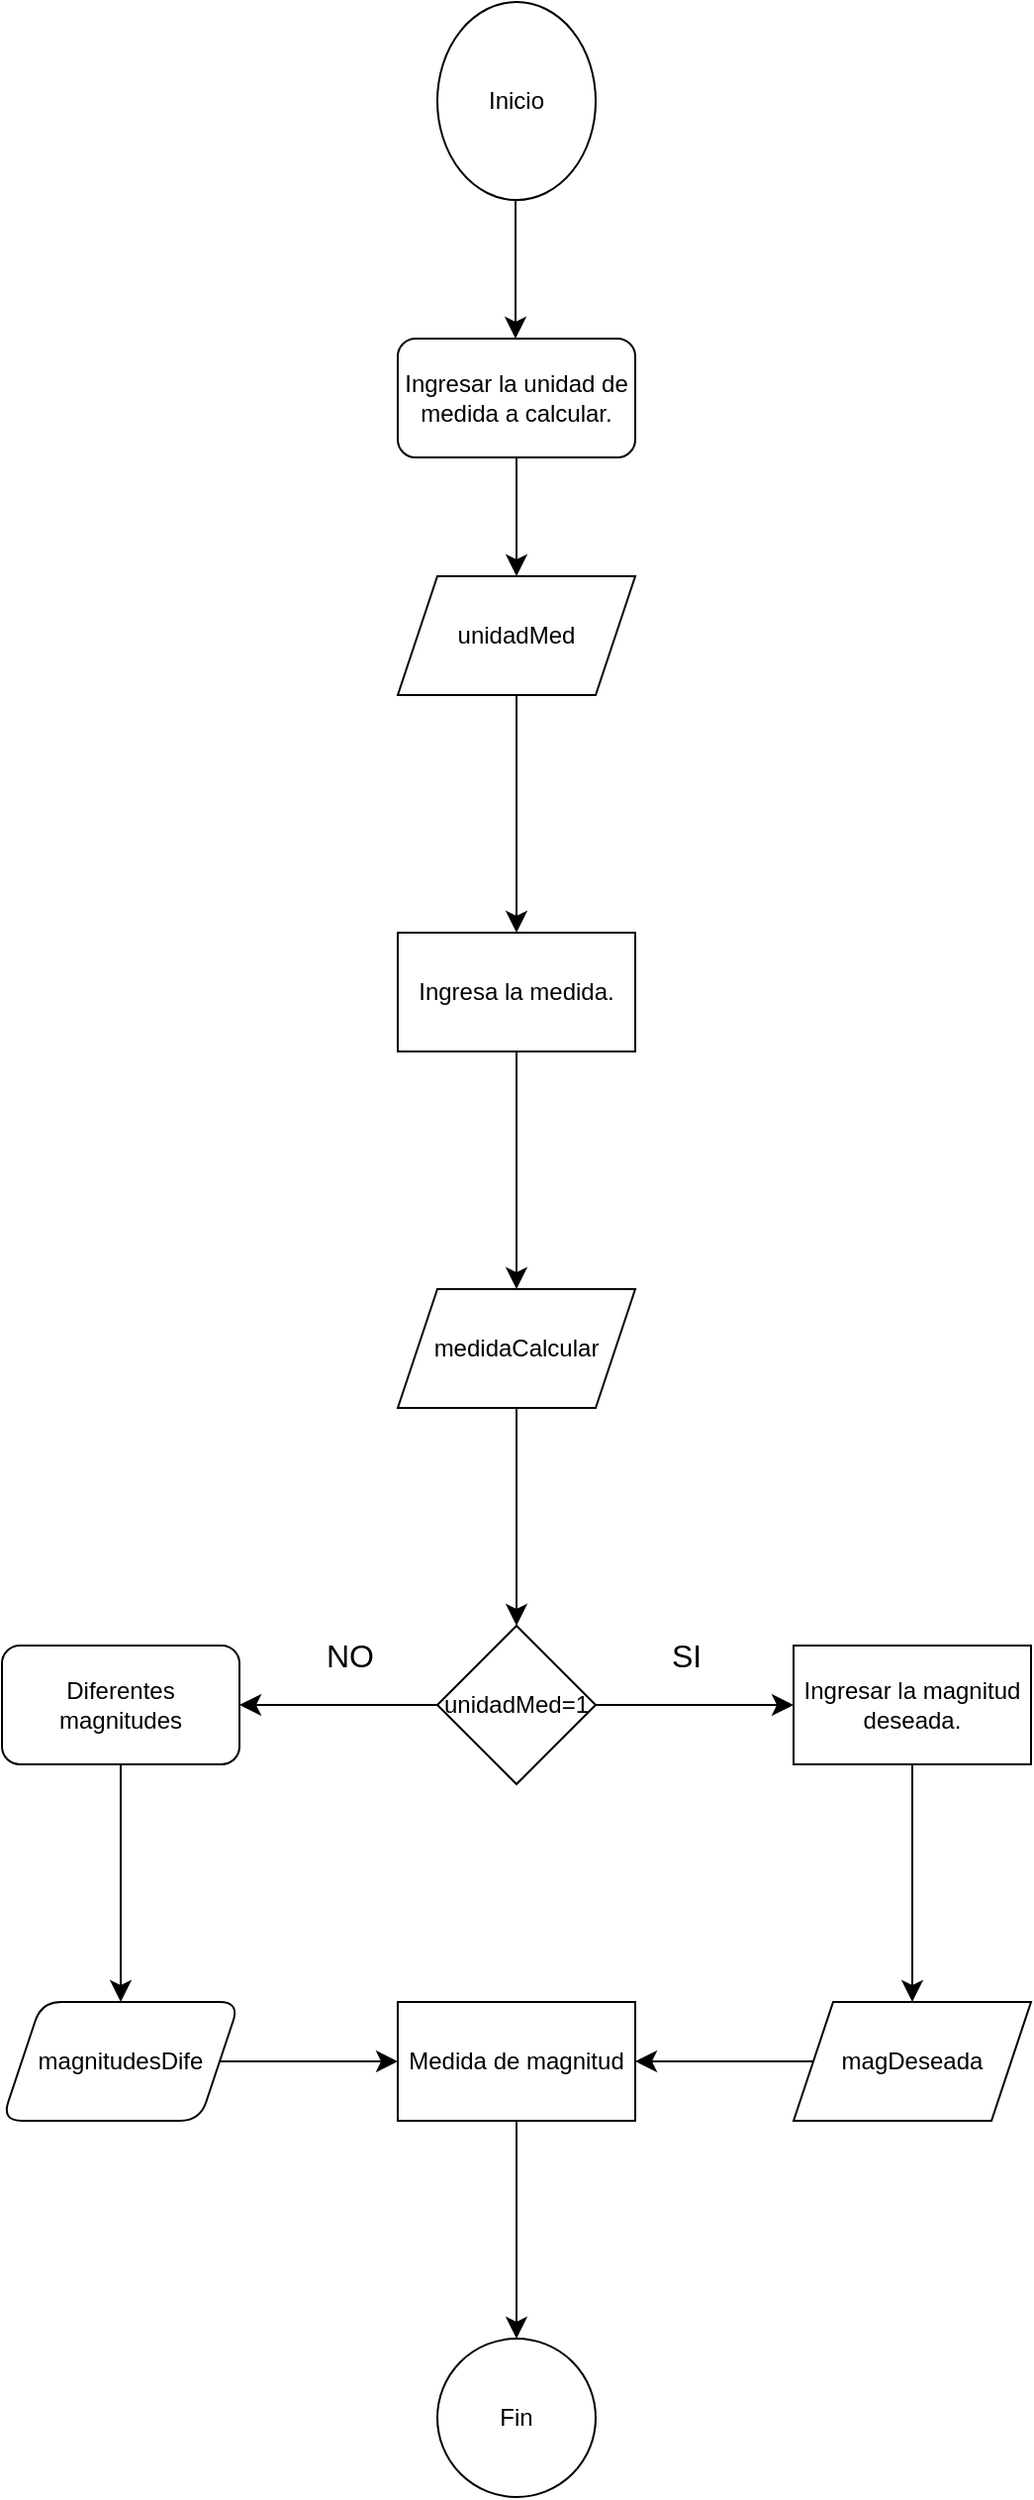 <mxfile version="24.0.1" type="github">
  <diagram id="C5RBs43oDa-KdzZeNtuy" name="Page-1">
    <mxGraphModel dx="943" dy="488" grid="1" gridSize="10" guides="1" tooltips="1" connect="1" arrows="1" fold="1" page="1" pageScale="1" pageWidth="827" pageHeight="1169" math="0" shadow="0">
      <root>
        <mxCell id="WIyWlLk6GJQsqaUBKTNV-0" />
        <mxCell id="WIyWlLk6GJQsqaUBKTNV-1" parent="WIyWlLk6GJQsqaUBKTNV-0" />
        <mxCell id="U1svLzJcIivGMU_f0EIS-1" value="Inicio" style="ellipse;whiteSpace=wrap;html=1;" vertex="1" parent="WIyWlLk6GJQsqaUBKTNV-1">
          <mxGeometry x="334" y="50" width="80" height="100" as="geometry" />
        </mxCell>
        <mxCell id="U1svLzJcIivGMU_f0EIS-2" value="" style="edgeStyle=none;orthogonalLoop=1;jettySize=auto;html=1;rounded=0;fontSize=12;startSize=8;endSize=8;curved=1;" edge="1" parent="WIyWlLk6GJQsqaUBKTNV-1">
          <mxGeometry width="140" relative="1" as="geometry">
            <mxPoint x="373.5" y="150" as="sourcePoint" />
            <mxPoint x="373.5" y="220" as="targetPoint" />
            <Array as="points">
              <mxPoint x="373.5" y="200" />
            </Array>
          </mxGeometry>
        </mxCell>
        <mxCell id="U1svLzJcIivGMU_f0EIS-6" value="" style="edgeStyle=none;curved=1;rounded=0;orthogonalLoop=1;jettySize=auto;html=1;fontSize=12;startSize=8;endSize=8;" edge="1" parent="WIyWlLk6GJQsqaUBKTNV-1" source="U1svLzJcIivGMU_f0EIS-3" target="U1svLzJcIivGMU_f0EIS-4">
          <mxGeometry relative="1" as="geometry" />
        </mxCell>
        <mxCell id="U1svLzJcIivGMU_f0EIS-3" value="Ingresar la unidad de medida a calcular." style="rounded=1;whiteSpace=wrap;html=1;" vertex="1" parent="WIyWlLk6GJQsqaUBKTNV-1">
          <mxGeometry x="314" y="220" width="120" height="60" as="geometry" />
        </mxCell>
        <mxCell id="U1svLzJcIivGMU_f0EIS-8" value="" style="edgeStyle=none;curved=1;rounded=0;orthogonalLoop=1;jettySize=auto;html=1;fontSize=12;startSize=8;endSize=8;" edge="1" parent="WIyWlLk6GJQsqaUBKTNV-1" source="U1svLzJcIivGMU_f0EIS-4" target="U1svLzJcIivGMU_f0EIS-7">
          <mxGeometry relative="1" as="geometry" />
        </mxCell>
        <mxCell id="U1svLzJcIivGMU_f0EIS-4" value="unidadMed" style="shape=parallelogram;perimeter=parallelogramPerimeter;whiteSpace=wrap;html=1;fixedSize=1;" vertex="1" parent="WIyWlLk6GJQsqaUBKTNV-1">
          <mxGeometry x="314" y="340" width="120" height="60" as="geometry" />
        </mxCell>
        <mxCell id="U1svLzJcIivGMU_f0EIS-10" value="" style="edgeStyle=none;curved=1;rounded=0;orthogonalLoop=1;jettySize=auto;html=1;fontSize=12;startSize=8;endSize=8;" edge="1" parent="WIyWlLk6GJQsqaUBKTNV-1" source="U1svLzJcIivGMU_f0EIS-7" target="U1svLzJcIivGMU_f0EIS-9">
          <mxGeometry relative="1" as="geometry" />
        </mxCell>
        <mxCell id="U1svLzJcIivGMU_f0EIS-7" value="Ingresa la medida." style="whiteSpace=wrap;html=1;" vertex="1" parent="WIyWlLk6GJQsqaUBKTNV-1">
          <mxGeometry x="314" y="520" width="120" height="60" as="geometry" />
        </mxCell>
        <mxCell id="U1svLzJcIivGMU_f0EIS-12" value="" style="edgeStyle=none;curved=1;rounded=0;orthogonalLoop=1;jettySize=auto;html=1;fontSize=12;startSize=8;endSize=8;" edge="1" parent="WIyWlLk6GJQsqaUBKTNV-1" source="U1svLzJcIivGMU_f0EIS-9" target="U1svLzJcIivGMU_f0EIS-11">
          <mxGeometry relative="1" as="geometry" />
        </mxCell>
        <mxCell id="U1svLzJcIivGMU_f0EIS-9" value="medidaCalcular" style="shape=parallelogram;perimeter=parallelogramPerimeter;whiteSpace=wrap;html=1;fixedSize=1;" vertex="1" parent="WIyWlLk6GJQsqaUBKTNV-1">
          <mxGeometry x="314" y="700" width="120" height="60" as="geometry" />
        </mxCell>
        <mxCell id="U1svLzJcIivGMU_f0EIS-14" value="" style="edgeStyle=none;curved=1;rounded=0;orthogonalLoop=1;jettySize=auto;html=1;fontSize=12;startSize=8;endSize=8;" edge="1" parent="WIyWlLk6GJQsqaUBKTNV-1" source="U1svLzJcIivGMU_f0EIS-11" target="U1svLzJcIivGMU_f0EIS-13">
          <mxGeometry relative="1" as="geometry" />
        </mxCell>
        <mxCell id="U1svLzJcIivGMU_f0EIS-20" value="" style="edgeStyle=none;curved=1;rounded=0;orthogonalLoop=1;jettySize=auto;html=1;fontSize=12;startSize=8;endSize=8;" edge="1" parent="WIyWlLk6GJQsqaUBKTNV-1" source="U1svLzJcIivGMU_f0EIS-11" target="U1svLzJcIivGMU_f0EIS-19">
          <mxGeometry relative="1" as="geometry" />
        </mxCell>
        <mxCell id="U1svLzJcIivGMU_f0EIS-11" value="unidadMed=1" style="rhombus;whiteSpace=wrap;html=1;" vertex="1" parent="WIyWlLk6GJQsqaUBKTNV-1">
          <mxGeometry x="334" y="870" width="80" height="80" as="geometry" />
        </mxCell>
        <mxCell id="U1svLzJcIivGMU_f0EIS-16" value="" style="edgeStyle=none;curved=1;rounded=0;orthogonalLoop=1;jettySize=auto;html=1;fontSize=12;startSize=8;endSize=8;" edge="1" parent="WIyWlLk6GJQsqaUBKTNV-1" source="U1svLzJcIivGMU_f0EIS-13" target="U1svLzJcIivGMU_f0EIS-15">
          <mxGeometry relative="1" as="geometry" />
        </mxCell>
        <mxCell id="U1svLzJcIivGMU_f0EIS-13" value="Ingresar la magnitud deseada." style="whiteSpace=wrap;html=1;" vertex="1" parent="WIyWlLk6GJQsqaUBKTNV-1">
          <mxGeometry x="514" y="880" width="120" height="60" as="geometry" />
        </mxCell>
        <mxCell id="U1svLzJcIivGMU_f0EIS-18" value="" style="edgeStyle=none;curved=1;rounded=0;orthogonalLoop=1;jettySize=auto;html=1;fontSize=12;startSize=8;endSize=8;" edge="1" parent="WIyWlLk6GJQsqaUBKTNV-1" source="U1svLzJcIivGMU_f0EIS-15" target="U1svLzJcIivGMU_f0EIS-17">
          <mxGeometry relative="1" as="geometry" />
        </mxCell>
        <mxCell id="U1svLzJcIivGMU_f0EIS-15" value="magDeseada" style="shape=parallelogram;perimeter=parallelogramPerimeter;whiteSpace=wrap;html=1;fixedSize=1;" vertex="1" parent="WIyWlLk6GJQsqaUBKTNV-1">
          <mxGeometry x="514" y="1060" width="120" height="60" as="geometry" />
        </mxCell>
        <mxCell id="U1svLzJcIivGMU_f0EIS-25" value="" style="edgeStyle=none;curved=1;rounded=0;orthogonalLoop=1;jettySize=auto;html=1;fontSize=12;startSize=8;endSize=8;" edge="1" parent="WIyWlLk6GJQsqaUBKTNV-1" source="U1svLzJcIivGMU_f0EIS-17" target="U1svLzJcIivGMU_f0EIS-24">
          <mxGeometry relative="1" as="geometry" />
        </mxCell>
        <mxCell id="U1svLzJcIivGMU_f0EIS-17" value="Medida de magnitud" style="whiteSpace=wrap;html=1;" vertex="1" parent="WIyWlLk6GJQsqaUBKTNV-1">
          <mxGeometry x="314" y="1060" width="120" height="60" as="geometry" />
        </mxCell>
        <mxCell id="U1svLzJcIivGMU_f0EIS-22" value="" style="edgeStyle=none;curved=1;rounded=0;orthogonalLoop=1;jettySize=auto;html=1;fontSize=12;startSize=8;endSize=8;" edge="1" parent="WIyWlLk6GJQsqaUBKTNV-1" source="U1svLzJcIivGMU_f0EIS-19" target="U1svLzJcIivGMU_f0EIS-21">
          <mxGeometry relative="1" as="geometry" />
        </mxCell>
        <mxCell id="U1svLzJcIivGMU_f0EIS-19" value="Diferentes magnitudes" style="rounded=1;whiteSpace=wrap;html=1;" vertex="1" parent="WIyWlLk6GJQsqaUBKTNV-1">
          <mxGeometry x="114" y="880" width="120" height="60" as="geometry" />
        </mxCell>
        <mxCell id="U1svLzJcIivGMU_f0EIS-23" value="" style="edgeStyle=none;curved=1;rounded=0;orthogonalLoop=1;jettySize=auto;html=1;fontSize=12;startSize=8;endSize=8;" edge="1" parent="WIyWlLk6GJQsqaUBKTNV-1" source="U1svLzJcIivGMU_f0EIS-21" target="U1svLzJcIivGMU_f0EIS-17">
          <mxGeometry relative="1" as="geometry" />
        </mxCell>
        <mxCell id="U1svLzJcIivGMU_f0EIS-21" value="magnitudesDife" style="shape=parallelogram;perimeter=parallelogramPerimeter;whiteSpace=wrap;html=1;fixedSize=1;rounded=1;" vertex="1" parent="WIyWlLk6GJQsqaUBKTNV-1">
          <mxGeometry x="114" y="1060" width="120" height="60" as="geometry" />
        </mxCell>
        <mxCell id="U1svLzJcIivGMU_f0EIS-24" value="Fin" style="ellipse;whiteSpace=wrap;html=1;" vertex="1" parent="WIyWlLk6GJQsqaUBKTNV-1">
          <mxGeometry x="334" y="1230" width="80" height="80" as="geometry" />
        </mxCell>
        <mxCell id="U1svLzJcIivGMU_f0EIS-26" value="SI" style="text;strokeColor=none;align=center;fillColor=none;html=1;verticalAlign=middle;whiteSpace=wrap;rounded=0;fontSize=16;" vertex="1" parent="WIyWlLk6GJQsqaUBKTNV-1">
          <mxGeometry x="430" y="870" width="60" height="30" as="geometry" />
        </mxCell>
        <mxCell id="U1svLzJcIivGMU_f0EIS-27" value="NO" style="text;strokeColor=none;align=center;fillColor=none;html=1;verticalAlign=middle;whiteSpace=wrap;rounded=0;fontSize=16;" vertex="1" parent="WIyWlLk6GJQsqaUBKTNV-1">
          <mxGeometry x="260" y="870" width="60" height="30" as="geometry" />
        </mxCell>
      </root>
    </mxGraphModel>
  </diagram>
</mxfile>
